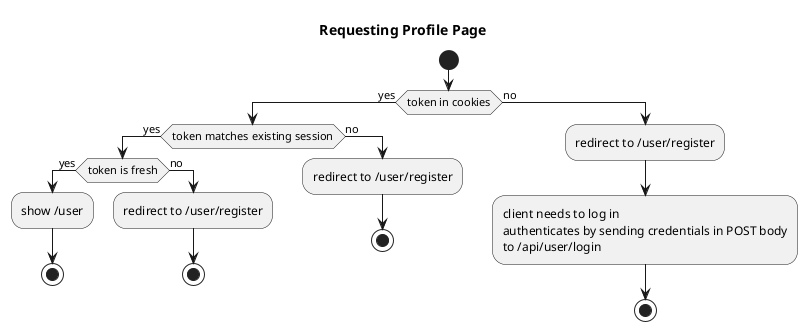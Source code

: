 @startuml

title Requesting Profile Page

start
if (token in cookies) then (yes)
  if (token matches existing session) then (yes)
    if (token is fresh) then (yes)
      :show /user;
      stop
    else (no)
      :redirect to /user/register;
      stop
    endif
  else (no)
    :redirect to /user/register;
    stop
  endif
else (no)
  :redirect to /user/register;
  :client needs to log in\nauthenticates by sending credentials in POST body\nto /api/user/login; 
  stop
endif

@enduml
